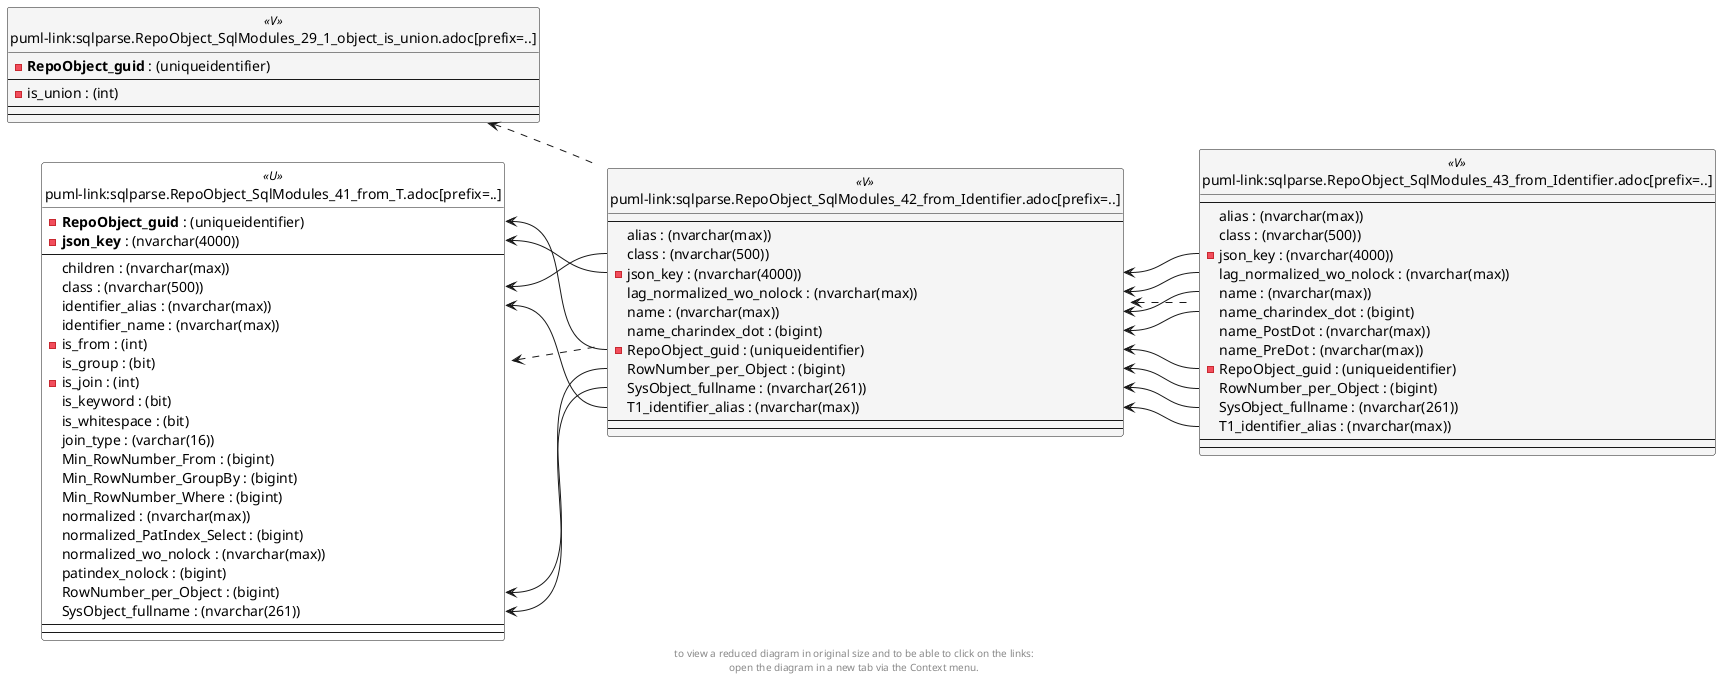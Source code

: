 @startuml
left to right direction
'top to bottom direction
hide circle
'avoide "." issues:
set namespaceSeparator none


skinparam class {
  BackgroundColor White
  BackgroundColor<<FN>> Yellow
  BackgroundColor<<FS>> Yellow
  BackgroundColor<<FT>> LightGray
  BackgroundColor<<IF>> Yellow
  BackgroundColor<<IS>> Yellow
  BackgroundColor<<P>> Aqua
  BackgroundColor<<PC>> Aqua
  BackgroundColor<<SN>> Yellow
  BackgroundColor<<SO>> SlateBlue
  BackgroundColor<<TF>> LightGray
  BackgroundColor<<TR>> Tomato
  BackgroundColor<<U>> White
  BackgroundColor<<V>> WhiteSmoke
  BackgroundColor<<X>> Aqua
}


entity "puml-link:sqlparse.RepoObject_SqlModules_29_1_object_is_union.adoc[prefix=..]" as sqlparse.RepoObject_SqlModules_29_1_object_is_union << V >> {
  - **RepoObject_guid** : (uniqueidentifier)
  --
  - is_union : (int)
  --
  --
}

entity "puml-link:sqlparse.RepoObject_SqlModules_41_from_T.adoc[prefix=..]" as sqlparse.RepoObject_SqlModules_41_from_T << U >> {
  - **RepoObject_guid** : (uniqueidentifier)
  - **json_key** : (nvarchar(4000))
  --
  children : (nvarchar(max))
  class : (nvarchar(500))
  identifier_alias : (nvarchar(max))
  identifier_name : (nvarchar(max))
  - is_from : (int)
  is_group : (bit)
  - is_join : (int)
  is_keyword : (bit)
  is_whitespace : (bit)
  join_type : (varchar(16))
  Min_RowNumber_From : (bigint)
  Min_RowNumber_GroupBy : (bigint)
  Min_RowNumber_Where : (bigint)
  normalized : (nvarchar(max))
  normalized_PatIndex_Select : (bigint)
  normalized_wo_nolock : (nvarchar(max))
  patindex_nolock : (bigint)
  RowNumber_per_Object : (bigint)
  SysObject_fullname : (nvarchar(261))
  --
  --
}

entity "puml-link:sqlparse.RepoObject_SqlModules_42_from_Identifier.adoc[prefix=..]" as sqlparse.RepoObject_SqlModules_42_from_Identifier << V >> {
  --
  alias : (nvarchar(max))
  class : (nvarchar(500))
  - json_key : (nvarchar(4000))
  lag_normalized_wo_nolock : (nvarchar(max))
  name : (nvarchar(max))
  name_charindex_dot : (bigint)
  - RepoObject_guid : (uniqueidentifier)
  RowNumber_per_Object : (bigint)
  SysObject_fullname : (nvarchar(261))
  T1_identifier_alias : (nvarchar(max))
  --
  --
}

entity "puml-link:sqlparse.RepoObject_SqlModules_43_from_Identifier.adoc[prefix=..]" as sqlparse.RepoObject_SqlModules_43_from_Identifier << V >> {
  --
  alias : (nvarchar(max))
  class : (nvarchar(500))
  - json_key : (nvarchar(4000))
  lag_normalized_wo_nolock : (nvarchar(max))
  name : (nvarchar(max))
  name_charindex_dot : (bigint)
  name_PostDot : (nvarchar(max))
  name_PreDot : (nvarchar(max))
  - RepoObject_guid : (uniqueidentifier)
  RowNumber_per_Object : (bigint)
  SysObject_fullname : (nvarchar(261))
  T1_identifier_alias : (nvarchar(max))
  --
  --
}

sqlparse.RepoObject_SqlModules_29_1_object_is_union <.. sqlparse.RepoObject_SqlModules_42_from_Identifier
sqlparse.RepoObject_SqlModules_41_from_T <.. sqlparse.RepoObject_SqlModules_42_from_Identifier
sqlparse.RepoObject_SqlModules_42_from_Identifier <.. sqlparse.RepoObject_SqlModules_43_from_Identifier
sqlparse.RepoObject_SqlModules_41_from_T::class <-- sqlparse.RepoObject_SqlModules_42_from_Identifier::class
sqlparse.RepoObject_SqlModules_41_from_T::identifier_alias <-- sqlparse.RepoObject_SqlModules_42_from_Identifier::T1_identifier_alias
sqlparse.RepoObject_SqlModules_41_from_T::json_key <-- sqlparse.RepoObject_SqlModules_42_from_Identifier::json_key
sqlparse.RepoObject_SqlModules_41_from_T::RepoObject_guid <-- sqlparse.RepoObject_SqlModules_42_from_Identifier::RepoObject_guid
sqlparse.RepoObject_SqlModules_41_from_T::RowNumber_per_Object <-- sqlparse.RepoObject_SqlModules_42_from_Identifier::RowNumber_per_Object
sqlparse.RepoObject_SqlModules_41_from_T::SysObject_fullname <-- sqlparse.RepoObject_SqlModules_42_from_Identifier::SysObject_fullname
sqlparse.RepoObject_SqlModules_42_from_Identifier::json_key <-- sqlparse.RepoObject_SqlModules_43_from_Identifier::json_key
sqlparse.RepoObject_SqlModules_42_from_Identifier::lag_normalized_wo_nolock <-- sqlparse.RepoObject_SqlModules_43_from_Identifier::lag_normalized_wo_nolock
sqlparse.RepoObject_SqlModules_42_from_Identifier::name <-- sqlparse.RepoObject_SqlModules_43_from_Identifier::name
sqlparse.RepoObject_SqlModules_42_from_Identifier::name_charindex_dot <-- sqlparse.RepoObject_SqlModules_43_from_Identifier::name_charindex_dot
sqlparse.RepoObject_SqlModules_42_from_Identifier::RepoObject_guid <-- sqlparse.RepoObject_SqlModules_43_from_Identifier::RepoObject_guid
sqlparse.RepoObject_SqlModules_42_from_Identifier::RowNumber_per_Object <-- sqlparse.RepoObject_SqlModules_43_from_Identifier::RowNumber_per_Object
sqlparse.RepoObject_SqlModules_42_from_Identifier::SysObject_fullname <-- sqlparse.RepoObject_SqlModules_43_from_Identifier::SysObject_fullname
sqlparse.RepoObject_SqlModules_42_from_Identifier::T1_identifier_alias <-- sqlparse.RepoObject_SqlModules_43_from_Identifier::T1_identifier_alias
footer
to view a reduced diagram in original size and to be able to click on the links:
open the diagram in a new tab via the Context menu.
end footer

@enduml

